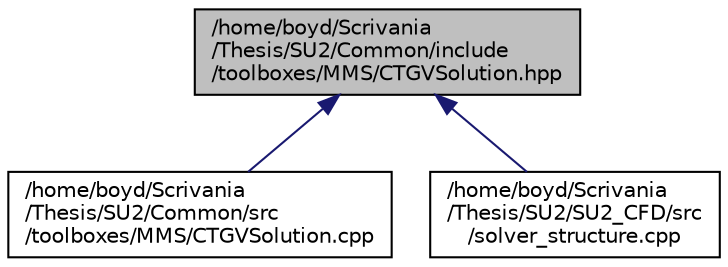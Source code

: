 digraph "/home/boyd/Scrivania/Thesis/SU2/Common/include/toolboxes/MMS/CTGVSolution.hpp"
{
  edge [fontname="Helvetica",fontsize="10",labelfontname="Helvetica",labelfontsize="10"];
  node [fontname="Helvetica",fontsize="10",shape=record];
  Node30 [label="/home/boyd/Scrivania\l/Thesis/SU2/Common/include\l/toolboxes/MMS/CTGVSolution.hpp",height=0.2,width=0.4,color="black", fillcolor="grey75", style="filled", fontcolor="black"];
  Node30 -> Node31 [dir="back",color="midnightblue",fontsize="10",style="solid",fontname="Helvetica"];
  Node31 [label="/home/boyd/Scrivania\l/Thesis/SU2/Common/src\l/toolboxes/MMS/CTGVSolution.cpp",height=0.2,width=0.4,color="black", fillcolor="white", style="filled",URL="$_c_t_g_v_solution_8cpp.html",tooltip="Implementations of the member functions of CTGVSolution. "];
  Node30 -> Node32 [dir="back",color="midnightblue",fontsize="10",style="solid",fontname="Helvetica"];
  Node32 [label="/home/boyd/Scrivania\l/Thesis/SU2/SU2_CFD/src\l/solver_structure.cpp",height=0.2,width=0.4,color="black", fillcolor="white", style="filled",URL="$solver__structure_8cpp.html",tooltip="Main subroutines for solving primal and adjoint problems. "];
}
